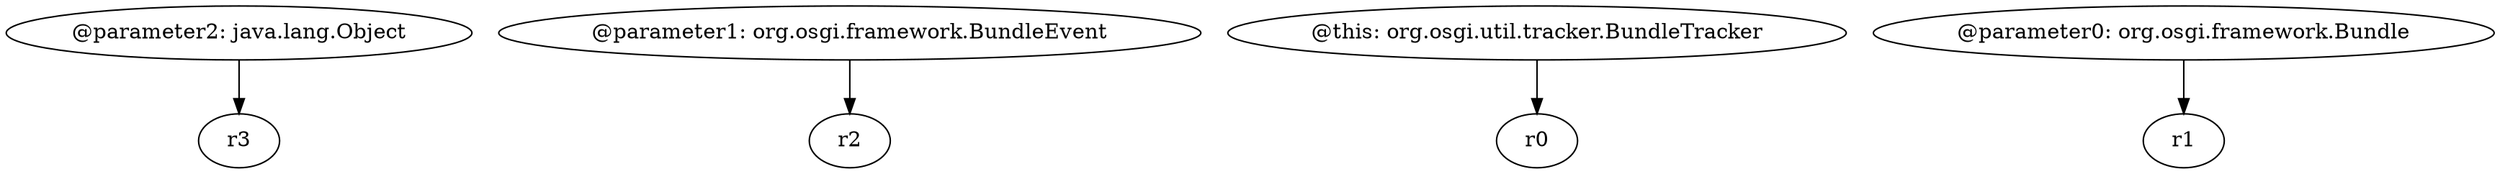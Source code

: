 digraph g {
0[label="@parameter2: java.lang.Object"]
1[label="r3"]
0->1[label=""]
2[label="@parameter1: org.osgi.framework.BundleEvent"]
3[label="r2"]
2->3[label=""]
4[label="@this: org.osgi.util.tracker.BundleTracker"]
5[label="r0"]
4->5[label=""]
6[label="@parameter0: org.osgi.framework.Bundle"]
7[label="r1"]
6->7[label=""]
}